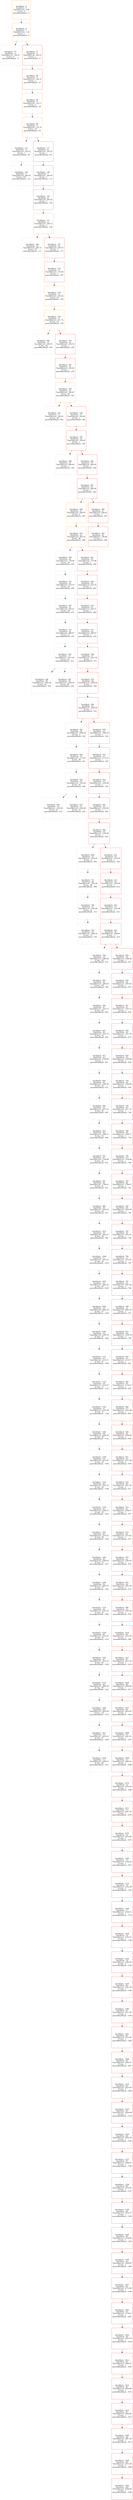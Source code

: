 strict digraph  {
"blockHash - 0\nblockNum - 0\nTimeOfArrival - 0.00\nN txns - 0\nparentBlockHash - -1" [color=darkorange, shape=square];
"blockHash - 9\nblockNum - 1\nTimeOfArrival - 1.24\nN txns - 1\nparentBlockHash - 0" [color=darkorange, shape=square];
"blockHash - 35\nblockNum - 2\nTimeOfArrival - 104.14\nN txns - 6\nparentBlockHash - 9" [color=lightgray, shape=square];
"blockHash - 37\nblockNum - 2\nTimeOfArrival - 104.14\nN txns - 1\nparentBlockHash - 9" [color=red, shape=square];
"blockHash - 58\nblockNum - 3\nTimeOfArrival - 104.14\nN txns - 1\nparentBlockHash - 37" [color=red, shape=square];
"blockHash - 64\nblockNum - 4\nTimeOfArrival - 116.17\nN txns - 5\nparentBlockHash - 58" [color=darkorange, shape=square];
"blockHash - 89\nblockNum - 5\nTimeOfArrival - 119.74\nN txns - 19\nparentBlockHash - 64" [color=darkorange, shape=square];
"blockHash - 112\nblockNum - 6\nTimeOfArrival - 255.22\nN txns - 1\nparentBlockHash - 89" [color=lightgray, shape=square];
"blockHash - 117\nblockNum - 6\nTimeOfArrival - 255.22\nN txns - 1\nparentBlockHash - 89" [color=red, shape=square];
"blockHash - 124\nblockNum - 7\nTimeOfArrival - 260.20\nN txns - 237\nparentBlockHash - 112" [color=lightgray, shape=square];
"blockHash - 138\nblockNum - 7\nTimeOfArrival - 260.20\nN txns - 1\nparentBlockHash - 117" [color=red, shape=square];
"blockHash - 139\nblockNum - 8\nTimeOfArrival - 260.20\nN txns - 1\nparentBlockHash - 138" [color=red, shape=square];
"blockHash - 171\nblockNum - 9\nTimeOfArrival - 290.15\nN txns - 2\nparentBlockHash - 139" [color=darkorange, shape=square];
"blockHash - 186\nblockNum - 10\nTimeOfArrival - 295.72\nN txns - 55\nparentBlockHash - 171" [color=lightgray, shape=square];
"blockHash - 197\nblockNum - 10\nTimeOfArrival - 295.72\nN txns - 1\nparentBlockHash - 171" [color=red, shape=square];
"blockHash - 219\nblockNum - 11\nTimeOfArrival - 310.46\nN txns - 1\nparentBlockHash - 197" [color=red, shape=square];
"blockHash - 239\nblockNum - 12\nTimeOfArrival - 343.62\nN txns - 32\nparentBlockHash - 219" [color=darkorange, shape=square];
"blockHash - 254\nblockNum - 13\nTimeOfArrival - 411.70\nN txns - 50\nparentBlockHash - 239" [color=darkorange, shape=square];
"blockHash - 280\nblockNum - 14\nTimeOfArrival - 429.70\nN txns - 96\nparentBlockHash - 254" [color=lightgray, shape=square];
"blockHash - 278\nblockNum - 14\nTimeOfArrival - 429.70\nN txns - 1\nparentBlockHash - 254" [color=red, shape=square];
"blockHash - 291\nblockNum - 15\nTimeOfArrival - 459.95\nN txns - 1\nparentBlockHash - 278" [color=red, shape=square];
"blockHash - 309\nblockNum - 16\nTimeOfArrival - 493.87\nN txns - 48\nparentBlockHash - 291" [color=darkorange, shape=square];
"blockHash - 323\nblockNum - 17\nTimeOfArrival - 549.40\nN txns - 45\nparentBlockHash - 309" [color=lightgray, shape=square];
"blockHash - 339\nblockNum - 17\nTimeOfArrival - 549.40\nN txns - 1\nparentBlockHash - 309" [color=red, shape=square];
"blockHash - 359\nblockNum - 18\nTimeOfArrival - 549.40\nN txns - 1\nparentBlockHash - 339" [color=red, shape=square];
"blockHash - 366\nblockNum - 19\nTimeOfArrival - 606.69\nN txns - 1\nparentBlockHash - 359" [color=lightgray, shape=square];
"blockHash - 360\nblockNum - 19\nTimeOfArrival - 606.69\nN txns - 1\nparentBlockHash - 359" [color=red, shape=square];
"blockHash - 387\nblockNum - 20\nTimeOfArrival - 606.69\nN txns - 1\nparentBlockHash - 360" [color=red, shape=square];
"blockHash - 408\nblockNum - 21\nTimeOfArrival - 648.55\nN txns - 4\nparentBlockHash - 387" [color=darkorange, shape=square];
"blockHash - 388\nblockNum - 21\nTimeOfArrival - 648.55\nN txns - 1\nparentBlockHash - 387" [color=red, shape=square];
"blockHash - 434\nblockNum - 22\nTimeOfArrival - 695.30\nN txns - 46\nparentBlockHash - 408" [color=darkorange, shape=square];
"blockHash - 440\nblockNum - 22\nTimeOfArrival - 706.80\nN txns - 1\nparentBlockHash - 388" [color=red, shape=square];
"blockHash - 459\nblockNum - 23\nTimeOfArrival - 779.48\nN txns - 49\nparentBlockHash - 434" [color=lightgray, shape=square];
"blockHash - 461\nblockNum - 23\nTimeOfArrival - 779.48\nN txns - 1\nparentBlockHash - 434" [color=red, shape=square];
"blockHash - 473\nblockNum - 24\nTimeOfArrival - 813.10\nN txns - 92\nparentBlockHash - 459" [color=lightgray, shape=square];
"blockHash - 469\nblockNum - 24\nTimeOfArrival - 813.10\nN txns - 1\nparentBlockHash - 461" [color=red, shape=square];
"blockHash - 497\nblockNum - 25\nTimeOfArrival - 832.41\nN txns - 48\nparentBlockHash - 473" [color=lightgray, shape=square];
"blockHash - 470\nblockNum - 25\nTimeOfArrival - 832.41\nN txns - 1\nparentBlockHash - 469" [color=red, shape=square];
"blockHash - 513\nblockNum - 26\nTimeOfArrival - 885.67\nN txns - 33\nparentBlockHash - 497" [color=lightgray, shape=square];
"blockHash - 471\nblockNum - 26\nTimeOfArrival - 885.67\nN txns - 1\nparentBlockHash - 470" [color=red, shape=square];
"blockHash - 529\nblockNum - 27\nTimeOfArrival - 1011.95\nN txns - 54\nparentBlockHash - 513" [color=lightgray, shape=square];
"blockHash - 502\nblockNum - 27\nTimeOfArrival - 1011.95\nN txns - 1\nparentBlockHash - 471" [color=red, shape=square];
"blockHash - 548\nblockNum - 28\nTimeOfArrival - 1045.80\nN txns - 93\nparentBlockHash - 529" [color=lightgray, shape=square];
"blockHash - 567\nblockNum - 28\nTimeOfArrival - 1046.04\nN txns - 80\nparentBlockHash - 529" [color=lightgray, shape=square];
"blockHash - 503\nblockNum - 28\nTimeOfArrival - 1045.80\nN txns - 1\nparentBlockHash - 502" [color=red, shape=square];
"blockHash - 504\nblockNum - 29\nTimeOfArrival - 1046.04\nN txns - 1\nparentBlockHash - 503" [color=red, shape=square];
"blockHash - 591\nblockNum - 30\nTimeOfArrival - 1090.38\nN txns - 3\nparentBlockHash - 504" [color=lightgray, shape=square];
"blockHash - 505\nblockNum - 30\nTimeOfArrival - 1090.38\nN txns - 1\nparentBlockHash - 504" [color=red, shape=square];
"blockHash - 608\nblockNum - 31\nTimeOfArrival - 1173.21\nN txns - 46\nparentBlockHash - 591" [color=lightgray, shape=square];
"blockHash - 525\nblockNum - 31\nTimeOfArrival - 1173.21\nN txns - 1\nparentBlockHash - 505" [color=red, shape=square];
"blockHash - 632\nblockNum - 32\nTimeOfArrival - 1216.44\nN txns - 65\nparentBlockHash - 608" [color=lightgray, shape=square];
"blockHash - 564\nblockNum - 32\nTimeOfArrival - 1216.44\nN txns - 1\nparentBlockHash - 525" [color=red, shape=square];
"blockHash - 659\nblockNum - 33\nTimeOfArrival - 1225.82\nN txns - 53\nparentBlockHash - 632" [color=lightgray, shape=square];
"blockHash - 673\nblockNum - 33\nTimeOfArrival - 1226.82\nN txns - 52\nparentBlockHash - 632" [color=lightgray, shape=square];
"blockHash - 565\nblockNum - 33\nTimeOfArrival - 1225.82\nN txns - 1\nparentBlockHash - 564" [color=red, shape=square];
"blockHash - 566\nblockNum - 34\nTimeOfArrival - 1226.82\nN txns - 1\nparentBlockHash - 565" [color=red, shape=square];
"blockHash - 698\nblockNum - 35\nTimeOfArrival - 1276.02\nN txns - 4\nparentBlockHash - 566" [color=lightgray, shape=square];
"blockHash - 612\nblockNum - 35\nTimeOfArrival - 1276.02\nN txns - 1\nparentBlockHash - 566" [color=red, shape=square];
"blockHash - 712\nblockNum - 36\nTimeOfArrival - 1294.94\nN txns - 40\nparentBlockHash - 698" [color=lightgray, shape=square];
"blockHash - 613\nblockNum - 36\nTimeOfArrival - 1294.94\nN txns - 1\nparentBlockHash - 612" [color=red, shape=square];
"blockHash - 744\nblockNum - 37\nTimeOfArrival - 1305.96\nN txns - 22\nparentBlockHash - 712" [color=lightgray, shape=square];
"blockHash - 614\nblockNum - 37\nTimeOfArrival - 1305.96\nN txns - 1\nparentBlockHash - 613" [color=red, shape=square];
"blockHash - 752\nblockNum - 38\nTimeOfArrival - 1368.22\nN txns - 15\nparentBlockHash - 744" [color=lightgray, shape=square];
"blockHash - 615\nblockNum - 38\nTimeOfArrival - 1368.22\nN txns - 1\nparentBlockHash - 614" [color=red, shape=square];
"blockHash - 789\nblockNum - 39\nTimeOfArrival - 1468.48\nN txns - 60\nparentBlockHash - 615" [color=lightgray, shape=square];
"blockHash - 635\nblockNum - 39\nTimeOfArrival - 1468.48\nN txns - 1\nparentBlockHash - 615" [color=red, shape=square];
"blockHash - 803\nblockNum - 40\nTimeOfArrival - 1505.03\nN txns - 105\nparentBlockHash - 789" [color=lightgray, shape=square];
"blockHash - 636\nblockNum - 40\nTimeOfArrival - 1505.03\nN txns - 1\nparentBlockHash - 635" [color=red, shape=square];
"blockHash - 828\nblockNum - 41\nTimeOfArrival - 1527.12\nN txns - 49\nparentBlockHash - 803" [color=lightgray, shape=square];
"blockHash - 637\nblockNum - 41\nTimeOfArrival - 1527.12\nN txns - 1\nparentBlockHash - 636" [color=red, shape=square];
"blockHash - 841\nblockNum - 42\nTimeOfArrival - 1527.74\nN txns - 36\nparentBlockHash - 828" [color=lightgray, shape=square];
"blockHash - 638\nblockNum - 42\nTimeOfArrival - 1527.74\nN txns - 1\nparentBlockHash - 637" [color=red, shape=square];
"blockHash - 872\nblockNum - 43\nTimeOfArrival - 1549.06\nN txns - 2\nparentBlockHash - 841" [color=lightgray, shape=square];
"blockHash - 639\nblockNum - 43\nTimeOfArrival - 1549.06\nN txns - 1\nparentBlockHash - 638" [color=red, shape=square];
"blockHash - 892\nblockNum - 44\nTimeOfArrival - 1595.99\nN txns - 28\nparentBlockHash - 872" [color=lightgray, shape=square];
"blockHash - 728\nblockNum - 44\nTimeOfArrival - 1595.99\nN txns - 1\nparentBlockHash - 639" [color=red, shape=square];
"blockHash - 896\nblockNum - 45\nTimeOfArrival - 1617.31\nN txns - 46\nparentBlockHash - 892" [color=lightgray, shape=square];
"blockHash - 750\nblockNum - 45\nTimeOfArrival - 1617.31\nN txns - 1\nparentBlockHash - 728" [color=red, shape=square];
"blockHash - 916\nblockNum - 46\nTimeOfArrival - 1646.11\nN txns - 24\nparentBlockHash - 896" [color=lightgray, shape=square];
"blockHash - 788\nblockNum - 46\nTimeOfArrival - 1646.11\nN txns - 1\nparentBlockHash - 750" [color=red, shape=square];
"blockHash - 941\nblockNum - 47\nTimeOfArrival - 1759.69\nN txns - 42\nparentBlockHash - 916" [color=lightgray, shape=square];
"blockHash - 792\nblockNum - 47\nTimeOfArrival - 1759.69\nN txns - 1\nparentBlockHash - 788" [color=red, shape=square];
"blockHash - 957\nblockNum - 48\nTimeOfArrival - 1786.21\nN txns - 81\nparentBlockHash - 941" [color=lightgray, shape=square];
"blockHash - 793\nblockNum - 48\nTimeOfArrival - 1786.21\nN txns - 1\nparentBlockHash - 792" [color=red, shape=square];
"blockHash - 985\nblockNum - 49\nTimeOfArrival - 1835.59\nN txns - 40\nparentBlockHash - 957" [color=lightgray, shape=square];
"blockHash - 794\nblockNum - 49\nTimeOfArrival - 1835.59\nN txns - 1\nparentBlockHash - 793" [color=red, shape=square];
"blockHash - 1014\nblockNum - 50\nTimeOfArrival - 1852.47\nN txns - 46\nparentBlockHash - 985" [color=lightgray, shape=square];
"blockHash - 795\nblockNum - 50\nTimeOfArrival - 1852.47\nN txns - 1\nparentBlockHash - 794" [color=red, shape=square];
"blockHash - 1026\nblockNum - 51\nTimeOfArrival - 1872.61\nN txns - 29\nparentBlockHash - 1014" [color=lightgray, shape=square];
"blockHash - 796\nblockNum - 51\nTimeOfArrival - 1872.61\nN txns - 1\nparentBlockHash - 795" [color=red, shape=square];
"blockHash - 1054\nblockNum - 52\nTimeOfArrival - 2067.93\nN txns - 29\nparentBlockHash - 1026" [color=lightgray, shape=square];
"blockHash - 797\nblockNum - 52\nTimeOfArrival - 2067.93\nN txns - 1\nparentBlockHash - 796" [color=red, shape=square];
"blockHash - 1082\nblockNum - 53\nTimeOfArrival - 2081.55\nN txns - 97\nparentBlockHash - 1054" [color=lightgray, shape=square];
"blockHash - 798\nblockNum - 53\nTimeOfArrival - 2081.55\nN txns - 1\nparentBlockHash - 797" [color=red, shape=square];
"blockHash - 1094\nblockNum - 54\nTimeOfArrival - 2109.78\nN txns - 21\nparentBlockHash - 1082" [color=lightgray, shape=square];
"blockHash - 833\nblockNum - 54\nTimeOfArrival - 2109.78\nN txns - 1\nparentBlockHash - 798" [color=red, shape=square];
"blockHash - 1115\nblockNum - 55\nTimeOfArrival - 2119.71\nN txns - 41\nparentBlockHash - 1094" [color=lightgray, shape=square];
"blockHash - 854\nblockNum - 55\nTimeOfArrival - 2119.71\nN txns - 1\nparentBlockHash - 833" [color=red, shape=square];
"blockHash - 1124\nblockNum - 56\nTimeOfArrival - 2132.47\nN txns - 11\nparentBlockHash - 1115" [color=lightgray, shape=square];
"blockHash - 893\nblockNum - 56\nTimeOfArrival - 2132.47\nN txns - 1\nparentBlockHash - 854" [color=red, shape=square];
"blockHash - 1143\nblockNum - 57\nTimeOfArrival - 2181.68\nN txns - 15\nparentBlockHash - 1124" [color=lightgray, shape=square];
"blockHash - 900\nblockNum - 57\nTimeOfArrival - 2181.68\nN txns - 1\nparentBlockHash - 893" [color=red, shape=square];
"blockHash - 1164\nblockNum - 58\nTimeOfArrival - 2204.06\nN txns - 59\nparentBlockHash - 1143" [color=lightgray, shape=square];
"blockHash - 939\nblockNum - 58\nTimeOfArrival - 2204.06\nN txns - 1\nparentBlockHash - 900" [color=red, shape=square];
"blockHash - 1199\nblockNum - 59\nTimeOfArrival - 2215.62\nN txns - 19\nparentBlockHash - 1164" [color=lightgray, shape=square];
"blockHash - 971\nblockNum - 59\nTimeOfArrival - 2215.62\nN txns - 1\nparentBlockHash - 939" [color=red, shape=square];
"blockHash - 1210\nblockNum - 60\nTimeOfArrival - 2251.52\nN txns - 24\nparentBlockHash - 1199" [color=lightgray, shape=square];
"blockHash - 972\nblockNum - 60\nTimeOfArrival - 2251.52\nN txns - 1\nparentBlockHash - 971" [color=red, shape=square];
"blockHash - 1226\nblockNum - 61\nTimeOfArrival - 2296.41\nN txns - 43\nparentBlockHash - 1210" [color=lightgray, shape=square];
"blockHash - 973\nblockNum - 61\nTimeOfArrival - 2296.41\nN txns - 1\nparentBlockHash - 972" [color=red, shape=square];
"blockHash - 1257\nblockNum - 62\nTimeOfArrival - 2373.01\nN txns - 48\nparentBlockHash - 1226" [color=lightgray, shape=square];
"blockHash - 974\nblockNum - 62\nTimeOfArrival - 2373.01\nN txns - 1\nparentBlockHash - 973" [color=red, shape=square];
"blockHash - 1262\nblockNum - 63\nTimeOfArrival - 2383.03\nN txns - 72\nparentBlockHash - 1257" [color=lightgray, shape=square];
"blockHash - 975\nblockNum - 63\nTimeOfArrival - 2383.03\nN txns - 1\nparentBlockHash - 974" [color=red, shape=square];
"blockHash - 1294\nblockNum - 64\nTimeOfArrival - 2401.93\nN txns - 15\nparentBlockHash - 1262" [color=lightgray, shape=square];
"blockHash - 976\nblockNum - 64\nTimeOfArrival - 2401.93\nN txns - 1\nparentBlockHash - 975" [color=red, shape=square];
"blockHash - 1314\nblockNum - 65\nTimeOfArrival - 2497.43\nN txns - 24\nparentBlockHash - 1294" [color=lightgray, shape=square];
"blockHash - 996\nblockNum - 65\nTimeOfArrival - 2497.43\nN txns - 1\nparentBlockHash - 976" [color=red, shape=square];
"blockHash - 1326\nblockNum - 66\nTimeOfArrival - 2513.35\nN txns - 74\nparentBlockHash - 1314" [color=lightgray, shape=square];
"blockHash - 1016\nblockNum - 66\nTimeOfArrival - 2513.35\nN txns - 1\nparentBlockHash - 996" [color=red, shape=square];
"blockHash - 1347\nblockNum - 67\nTimeOfArrival - 2531.22\nN txns - 20\nparentBlockHash - 1326" [color=lightgray, shape=square];
"blockHash - 1017\nblockNum - 67\nTimeOfArrival - 2531.22\nN txns - 1\nparentBlockHash - 1016" [color=red, shape=square];
"blockHash - 1375\nblockNum - 68\nTimeOfArrival - 2809.36\nN txns - 26\nparentBlockHash - 1347" [color=lightgray, shape=square];
"blockHash - 1038\nblockNum - 68\nTimeOfArrival - 2809.36\nN txns - 1\nparentBlockHash - 1017" [color=red, shape=square];
"blockHash - 1406\nblockNum - 69\nTimeOfArrival - 2855.00\nN txns - 110\nparentBlockHash - 1375" [color=lightgray, shape=square];
"blockHash - 1057\nblockNum - 69\nTimeOfArrival - 2855.00\nN txns - 1\nparentBlockHash - 1038" [color=red, shape=square];
"blockHash - 1411\nblockNum - 70\nTimeOfArrival - 2947.81\nN txns - 47\nparentBlockHash - 1406" [color=lightgray, shape=square];
"blockHash - 1068\nblockNum - 70\nTimeOfArrival - 2947.81\nN txns - 1\nparentBlockHash - 1057" [color=red, shape=square];
"blockHash - 1438\nblockNum - 71\nTimeOfArrival - 2980.91\nN txns - 68\nparentBlockHash - 1411" [color=lightgray, shape=square];
"blockHash - 1069\nblockNum - 71\nTimeOfArrival - 2980.91\nN txns - 1\nparentBlockHash - 1068" [color=red, shape=square];
"blockHash - 1070\nblockNum - 72\nTimeOfArrival - 2036.44\nN txns - 1\nparentBlockHash - 1069" [color=red, shape=square];
"blockHash - 1071\nblockNum - 73\nTimeOfArrival - 2047.43\nN txns - 1\nparentBlockHash - 1070" [color=red, shape=square];
"blockHash - 1072\nblockNum - 74\nTimeOfArrival - 2070.69\nN txns - 1\nparentBlockHash - 1071" [color=red, shape=square];
"blockHash - 1102\nblockNum - 75\nTimeOfArrival - 2166.58\nN txns - 1\nparentBlockHash - 1072" [color=red, shape=square];
"blockHash - 1179\nblockNum - 76\nTimeOfArrival - 2192.48\nN txns - 1\nparentBlockHash - 1102" [color=red, shape=square];
"blockHash - 1198\nblockNum - 77\nTimeOfArrival - 2224.12\nN txns - 1\nparentBlockHash - 1179" [color=red, shape=square];
"blockHash - 1238\nblockNum - 78\nTimeOfArrival - 2252.23\nN txns - 1\nparentBlockHash - 1198" [color=red, shape=square];
"blockHash - 1258\nblockNum - 79\nTimeOfArrival - 2285.23\nN txns - 1\nparentBlockHash - 1238" [color=red, shape=square];
"blockHash - 1259\nblockNum - 80\nTimeOfArrival - 2301.28\nN txns - 1\nparentBlockHash - 1258" [color=red, shape=square];
"blockHash - 1266\nblockNum - 81\nTimeOfArrival - 2311.20\nN txns - 1\nparentBlockHash - 1259" [color=red, shape=square];
"blockHash - 1267\nblockNum - 82\nTimeOfArrival - 2312.81\nN txns - 1\nparentBlockHash - 1266" [color=red, shape=square];
"blockHash - 1268\nblockNum - 83\nTimeOfArrival - 2384.67\nN txns - 1\nparentBlockHash - 1267" [color=red, shape=square];
"blockHash - 1319\nblockNum - 84\nTimeOfArrival - 2425.60\nN txns - 1\nparentBlockHash - 1268" [color=red, shape=square];
"blockHash - 1335\nblockNum - 85\nTimeOfArrival - 2439.99\nN txns - 1\nparentBlockHash - 1319" [color=red, shape=square];
"blockHash - 1336\nblockNum - 86\nTimeOfArrival - 2456.78\nN txns - 1\nparentBlockHash - 1335" [color=red, shape=square];
"blockHash - 1337\nblockNum - 87\nTimeOfArrival - 2460.27\nN txns - 1\nparentBlockHash - 1336" [color=red, shape=square];
"blockHash - 1338\nblockNum - 88\nTimeOfArrival - 2474.02\nN txns - 1\nparentBlockHash - 1337" [color=red, shape=square];
"blockHash - 1339\nblockNum - 89\nTimeOfArrival - 2510.72\nN txns - 1\nparentBlockHash - 1338" [color=red, shape=square];
"blockHash - 1364\nblockNum - 90\nTimeOfArrival - 2526.65\nN txns - 1\nparentBlockHash - 1339" [color=red, shape=square];
"blockHash - 1384\nblockNum - 91\nTimeOfArrival - 2599.65\nN txns - 1\nparentBlockHash - 1364" [color=red, shape=square];
"blockHash - 1401\nblockNum - 92\nTimeOfArrival - 2712.99\nN txns - 1\nparentBlockHash - 1384" [color=red, shape=square];
"blockHash - 1402\nblockNum - 93\nTimeOfArrival - 2719.27\nN txns - 1\nparentBlockHash - 1401" [color=red, shape=square];
"blockHash - 1403\nblockNum - 94\nTimeOfArrival - 2833.18\nN txns - 1\nparentBlockHash - 1402" [color=red, shape=square];
"blockHash - 1413\nblockNum - 95\nTimeOfArrival - 2846.91\nN txns - 1\nparentBlockHash - 1403" [color=red, shape=square];
"blockHash - 1414\nblockNum - 96\nTimeOfArrival - 2849.08\nN txns - 1\nparentBlockHash - 1413" [color=red, shape=square];
"blockHash - 1415\nblockNum - 97\nTimeOfArrival - 2866.09\nN txns - 1\nparentBlockHash - 1414" [color=red, shape=square];
"blockHash - 1448\nblockNum - 98\nTimeOfArrival - 2867.28\nN txns - 1\nparentBlockHash - 1415" [color=red, shape=square];
"blockHash - 1449\nblockNum - 99\nTimeOfArrival - 2931.48\nN txns - 1\nparentBlockHash - 1448" [color=red, shape=square];
"blockHash - 1450\nblockNum - 100\nTimeOfArrival - 2940.08\nN txns - 1\nparentBlockHash - 1449" [color=red, shape=square];
"blockHash - 0\nblockNum - 0\nTimeOfArrival - 0.00\nN txns - 0\nparentBlockHash - -1" -> "blockHash - 9\nblockNum - 1\nTimeOfArrival - 1.24\nN txns - 1\nparentBlockHash - 0";
"blockHash - 9\nblockNum - 1\nTimeOfArrival - 1.24\nN txns - 1\nparentBlockHash - 0" -> "blockHash - 35\nblockNum - 2\nTimeOfArrival - 104.14\nN txns - 6\nparentBlockHash - 9";
"blockHash - 9\nblockNum - 1\nTimeOfArrival - 1.24\nN txns - 1\nparentBlockHash - 0" -> "blockHash - 37\nblockNum - 2\nTimeOfArrival - 104.14\nN txns - 1\nparentBlockHash - 9";
"blockHash - 37\nblockNum - 2\nTimeOfArrival - 104.14\nN txns - 1\nparentBlockHash - 9" -> "blockHash - 58\nblockNum - 3\nTimeOfArrival - 104.14\nN txns - 1\nparentBlockHash - 37";
"blockHash - 58\nblockNum - 3\nTimeOfArrival - 104.14\nN txns - 1\nparentBlockHash - 37" -> "blockHash - 64\nblockNum - 4\nTimeOfArrival - 116.17\nN txns - 5\nparentBlockHash - 58";
"blockHash - 64\nblockNum - 4\nTimeOfArrival - 116.17\nN txns - 5\nparentBlockHash - 58" -> "blockHash - 89\nblockNum - 5\nTimeOfArrival - 119.74\nN txns - 19\nparentBlockHash - 64";
"blockHash - 89\nblockNum - 5\nTimeOfArrival - 119.74\nN txns - 19\nparentBlockHash - 64" -> "blockHash - 112\nblockNum - 6\nTimeOfArrival - 255.22\nN txns - 1\nparentBlockHash - 89";
"blockHash - 89\nblockNum - 5\nTimeOfArrival - 119.74\nN txns - 19\nparentBlockHash - 64" -> "blockHash - 117\nblockNum - 6\nTimeOfArrival - 255.22\nN txns - 1\nparentBlockHash - 89";
"blockHash - 112\nblockNum - 6\nTimeOfArrival - 255.22\nN txns - 1\nparentBlockHash - 89" -> "blockHash - 124\nblockNum - 7\nTimeOfArrival - 260.20\nN txns - 237\nparentBlockHash - 112";
"blockHash - 117\nblockNum - 6\nTimeOfArrival - 255.22\nN txns - 1\nparentBlockHash - 89" -> "blockHash - 138\nblockNum - 7\nTimeOfArrival - 260.20\nN txns - 1\nparentBlockHash - 117";
"blockHash - 138\nblockNum - 7\nTimeOfArrival - 260.20\nN txns - 1\nparentBlockHash - 117" -> "blockHash - 139\nblockNum - 8\nTimeOfArrival - 260.20\nN txns - 1\nparentBlockHash - 138";
"blockHash - 139\nblockNum - 8\nTimeOfArrival - 260.20\nN txns - 1\nparentBlockHash - 138" -> "blockHash - 171\nblockNum - 9\nTimeOfArrival - 290.15\nN txns - 2\nparentBlockHash - 139";
"blockHash - 171\nblockNum - 9\nTimeOfArrival - 290.15\nN txns - 2\nparentBlockHash - 139" -> "blockHash - 186\nblockNum - 10\nTimeOfArrival - 295.72\nN txns - 55\nparentBlockHash - 171";
"blockHash - 171\nblockNum - 9\nTimeOfArrival - 290.15\nN txns - 2\nparentBlockHash - 139" -> "blockHash - 197\nblockNum - 10\nTimeOfArrival - 295.72\nN txns - 1\nparentBlockHash - 171";
"blockHash - 197\nblockNum - 10\nTimeOfArrival - 295.72\nN txns - 1\nparentBlockHash - 171" -> "blockHash - 219\nblockNum - 11\nTimeOfArrival - 310.46\nN txns - 1\nparentBlockHash - 197";
"blockHash - 219\nblockNum - 11\nTimeOfArrival - 310.46\nN txns - 1\nparentBlockHash - 197" -> "blockHash - 239\nblockNum - 12\nTimeOfArrival - 343.62\nN txns - 32\nparentBlockHash - 219";
"blockHash - 239\nblockNum - 12\nTimeOfArrival - 343.62\nN txns - 32\nparentBlockHash - 219" -> "blockHash - 254\nblockNum - 13\nTimeOfArrival - 411.70\nN txns - 50\nparentBlockHash - 239";
"blockHash - 254\nblockNum - 13\nTimeOfArrival - 411.70\nN txns - 50\nparentBlockHash - 239" -> "blockHash - 280\nblockNum - 14\nTimeOfArrival - 429.70\nN txns - 96\nparentBlockHash - 254";
"blockHash - 254\nblockNum - 13\nTimeOfArrival - 411.70\nN txns - 50\nparentBlockHash - 239" -> "blockHash - 278\nblockNum - 14\nTimeOfArrival - 429.70\nN txns - 1\nparentBlockHash - 254";
"blockHash - 278\nblockNum - 14\nTimeOfArrival - 429.70\nN txns - 1\nparentBlockHash - 254" -> "blockHash - 291\nblockNum - 15\nTimeOfArrival - 459.95\nN txns - 1\nparentBlockHash - 278";
"blockHash - 291\nblockNum - 15\nTimeOfArrival - 459.95\nN txns - 1\nparentBlockHash - 278" -> "blockHash - 309\nblockNum - 16\nTimeOfArrival - 493.87\nN txns - 48\nparentBlockHash - 291";
"blockHash - 309\nblockNum - 16\nTimeOfArrival - 493.87\nN txns - 48\nparentBlockHash - 291" -> "blockHash - 323\nblockNum - 17\nTimeOfArrival - 549.40\nN txns - 45\nparentBlockHash - 309";
"blockHash - 309\nblockNum - 16\nTimeOfArrival - 493.87\nN txns - 48\nparentBlockHash - 291" -> "blockHash - 339\nblockNum - 17\nTimeOfArrival - 549.40\nN txns - 1\nparentBlockHash - 309";
"blockHash - 339\nblockNum - 17\nTimeOfArrival - 549.40\nN txns - 1\nparentBlockHash - 309" -> "blockHash - 359\nblockNum - 18\nTimeOfArrival - 549.40\nN txns - 1\nparentBlockHash - 339";
"blockHash - 359\nblockNum - 18\nTimeOfArrival - 549.40\nN txns - 1\nparentBlockHash - 339" -> "blockHash - 366\nblockNum - 19\nTimeOfArrival - 606.69\nN txns - 1\nparentBlockHash - 359";
"blockHash - 359\nblockNum - 18\nTimeOfArrival - 549.40\nN txns - 1\nparentBlockHash - 339" -> "blockHash - 360\nblockNum - 19\nTimeOfArrival - 606.69\nN txns - 1\nparentBlockHash - 359";
"blockHash - 360\nblockNum - 19\nTimeOfArrival - 606.69\nN txns - 1\nparentBlockHash - 359" -> "blockHash - 387\nblockNum - 20\nTimeOfArrival - 606.69\nN txns - 1\nparentBlockHash - 360";
"blockHash - 387\nblockNum - 20\nTimeOfArrival - 606.69\nN txns - 1\nparentBlockHash - 360" -> "blockHash - 408\nblockNum - 21\nTimeOfArrival - 648.55\nN txns - 4\nparentBlockHash - 387";
"blockHash - 387\nblockNum - 20\nTimeOfArrival - 606.69\nN txns - 1\nparentBlockHash - 360" -> "blockHash - 388\nblockNum - 21\nTimeOfArrival - 648.55\nN txns - 1\nparentBlockHash - 387";
"blockHash - 408\nblockNum - 21\nTimeOfArrival - 648.55\nN txns - 4\nparentBlockHash - 387" -> "blockHash - 434\nblockNum - 22\nTimeOfArrival - 695.30\nN txns - 46\nparentBlockHash - 408";
"blockHash - 388\nblockNum - 21\nTimeOfArrival - 648.55\nN txns - 1\nparentBlockHash - 387" -> "blockHash - 440\nblockNum - 22\nTimeOfArrival - 706.80\nN txns - 1\nparentBlockHash - 388";
"blockHash - 434\nblockNum - 22\nTimeOfArrival - 695.30\nN txns - 46\nparentBlockHash - 408" -> "blockHash - 459\nblockNum - 23\nTimeOfArrival - 779.48\nN txns - 49\nparentBlockHash - 434";
"blockHash - 434\nblockNum - 22\nTimeOfArrival - 695.30\nN txns - 46\nparentBlockHash - 408" -> "blockHash - 461\nblockNum - 23\nTimeOfArrival - 779.48\nN txns - 1\nparentBlockHash - 434";
"blockHash - 459\nblockNum - 23\nTimeOfArrival - 779.48\nN txns - 49\nparentBlockHash - 434" -> "blockHash - 473\nblockNum - 24\nTimeOfArrival - 813.10\nN txns - 92\nparentBlockHash - 459";
"blockHash - 461\nblockNum - 23\nTimeOfArrival - 779.48\nN txns - 1\nparentBlockHash - 434" -> "blockHash - 469\nblockNum - 24\nTimeOfArrival - 813.10\nN txns - 1\nparentBlockHash - 461";
"blockHash - 473\nblockNum - 24\nTimeOfArrival - 813.10\nN txns - 92\nparentBlockHash - 459" -> "blockHash - 497\nblockNum - 25\nTimeOfArrival - 832.41\nN txns - 48\nparentBlockHash - 473";
"blockHash - 469\nblockNum - 24\nTimeOfArrival - 813.10\nN txns - 1\nparentBlockHash - 461" -> "blockHash - 470\nblockNum - 25\nTimeOfArrival - 832.41\nN txns - 1\nparentBlockHash - 469";
"blockHash - 497\nblockNum - 25\nTimeOfArrival - 832.41\nN txns - 48\nparentBlockHash - 473" -> "blockHash - 513\nblockNum - 26\nTimeOfArrival - 885.67\nN txns - 33\nparentBlockHash - 497";
"blockHash - 470\nblockNum - 25\nTimeOfArrival - 832.41\nN txns - 1\nparentBlockHash - 469" -> "blockHash - 471\nblockNum - 26\nTimeOfArrival - 885.67\nN txns - 1\nparentBlockHash - 470";
"blockHash - 513\nblockNum - 26\nTimeOfArrival - 885.67\nN txns - 33\nparentBlockHash - 497" -> "blockHash - 529\nblockNum - 27\nTimeOfArrival - 1011.95\nN txns - 54\nparentBlockHash - 513";
"blockHash - 471\nblockNum - 26\nTimeOfArrival - 885.67\nN txns - 1\nparentBlockHash - 470" -> "blockHash - 502\nblockNum - 27\nTimeOfArrival - 1011.95\nN txns - 1\nparentBlockHash - 471";
"blockHash - 529\nblockNum - 27\nTimeOfArrival - 1011.95\nN txns - 54\nparentBlockHash - 513" -> "blockHash - 548\nblockNum - 28\nTimeOfArrival - 1045.80\nN txns - 93\nparentBlockHash - 529";
"blockHash - 529\nblockNum - 27\nTimeOfArrival - 1011.95\nN txns - 54\nparentBlockHash - 513" -> "blockHash - 567\nblockNum - 28\nTimeOfArrival - 1046.04\nN txns - 80\nparentBlockHash - 529";
"blockHash - 502\nblockNum - 27\nTimeOfArrival - 1011.95\nN txns - 1\nparentBlockHash - 471" -> "blockHash - 503\nblockNum - 28\nTimeOfArrival - 1045.80\nN txns - 1\nparentBlockHash - 502";
"blockHash - 503\nblockNum - 28\nTimeOfArrival - 1045.80\nN txns - 1\nparentBlockHash - 502" -> "blockHash - 504\nblockNum - 29\nTimeOfArrival - 1046.04\nN txns - 1\nparentBlockHash - 503";
"blockHash - 504\nblockNum - 29\nTimeOfArrival - 1046.04\nN txns - 1\nparentBlockHash - 503" -> "blockHash - 591\nblockNum - 30\nTimeOfArrival - 1090.38\nN txns - 3\nparentBlockHash - 504";
"blockHash - 504\nblockNum - 29\nTimeOfArrival - 1046.04\nN txns - 1\nparentBlockHash - 503" -> "blockHash - 505\nblockNum - 30\nTimeOfArrival - 1090.38\nN txns - 1\nparentBlockHash - 504";
"blockHash - 591\nblockNum - 30\nTimeOfArrival - 1090.38\nN txns - 3\nparentBlockHash - 504" -> "blockHash - 608\nblockNum - 31\nTimeOfArrival - 1173.21\nN txns - 46\nparentBlockHash - 591";
"blockHash - 505\nblockNum - 30\nTimeOfArrival - 1090.38\nN txns - 1\nparentBlockHash - 504" -> "blockHash - 525\nblockNum - 31\nTimeOfArrival - 1173.21\nN txns - 1\nparentBlockHash - 505";
"blockHash - 608\nblockNum - 31\nTimeOfArrival - 1173.21\nN txns - 46\nparentBlockHash - 591" -> "blockHash - 632\nblockNum - 32\nTimeOfArrival - 1216.44\nN txns - 65\nparentBlockHash - 608";
"blockHash - 525\nblockNum - 31\nTimeOfArrival - 1173.21\nN txns - 1\nparentBlockHash - 505" -> "blockHash - 564\nblockNum - 32\nTimeOfArrival - 1216.44\nN txns - 1\nparentBlockHash - 525";
"blockHash - 632\nblockNum - 32\nTimeOfArrival - 1216.44\nN txns - 65\nparentBlockHash - 608" -> "blockHash - 659\nblockNum - 33\nTimeOfArrival - 1225.82\nN txns - 53\nparentBlockHash - 632";
"blockHash - 632\nblockNum - 32\nTimeOfArrival - 1216.44\nN txns - 65\nparentBlockHash - 608" -> "blockHash - 673\nblockNum - 33\nTimeOfArrival - 1226.82\nN txns - 52\nparentBlockHash - 632";
"blockHash - 564\nblockNum - 32\nTimeOfArrival - 1216.44\nN txns - 1\nparentBlockHash - 525" -> "blockHash - 565\nblockNum - 33\nTimeOfArrival - 1225.82\nN txns - 1\nparentBlockHash - 564";
"blockHash - 565\nblockNum - 33\nTimeOfArrival - 1225.82\nN txns - 1\nparentBlockHash - 564" -> "blockHash - 566\nblockNum - 34\nTimeOfArrival - 1226.82\nN txns - 1\nparentBlockHash - 565";
"blockHash - 566\nblockNum - 34\nTimeOfArrival - 1226.82\nN txns - 1\nparentBlockHash - 565" -> "blockHash - 698\nblockNum - 35\nTimeOfArrival - 1276.02\nN txns - 4\nparentBlockHash - 566";
"blockHash - 566\nblockNum - 34\nTimeOfArrival - 1226.82\nN txns - 1\nparentBlockHash - 565" -> "blockHash - 612\nblockNum - 35\nTimeOfArrival - 1276.02\nN txns - 1\nparentBlockHash - 566";
"blockHash - 698\nblockNum - 35\nTimeOfArrival - 1276.02\nN txns - 4\nparentBlockHash - 566" -> "blockHash - 712\nblockNum - 36\nTimeOfArrival - 1294.94\nN txns - 40\nparentBlockHash - 698";
"blockHash - 612\nblockNum - 35\nTimeOfArrival - 1276.02\nN txns - 1\nparentBlockHash - 566" -> "blockHash - 613\nblockNum - 36\nTimeOfArrival - 1294.94\nN txns - 1\nparentBlockHash - 612";
"blockHash - 712\nblockNum - 36\nTimeOfArrival - 1294.94\nN txns - 40\nparentBlockHash - 698" -> "blockHash - 744\nblockNum - 37\nTimeOfArrival - 1305.96\nN txns - 22\nparentBlockHash - 712";
"blockHash - 613\nblockNum - 36\nTimeOfArrival - 1294.94\nN txns - 1\nparentBlockHash - 612" -> "blockHash - 614\nblockNum - 37\nTimeOfArrival - 1305.96\nN txns - 1\nparentBlockHash - 613";
"blockHash - 744\nblockNum - 37\nTimeOfArrival - 1305.96\nN txns - 22\nparentBlockHash - 712" -> "blockHash - 752\nblockNum - 38\nTimeOfArrival - 1368.22\nN txns - 15\nparentBlockHash - 744";
"blockHash - 614\nblockNum - 37\nTimeOfArrival - 1305.96\nN txns - 1\nparentBlockHash - 613" -> "blockHash - 615\nblockNum - 38\nTimeOfArrival - 1368.22\nN txns - 1\nparentBlockHash - 614";
"blockHash - 615\nblockNum - 38\nTimeOfArrival - 1368.22\nN txns - 1\nparentBlockHash - 614" -> "blockHash - 789\nblockNum - 39\nTimeOfArrival - 1468.48\nN txns - 60\nparentBlockHash - 615";
"blockHash - 615\nblockNum - 38\nTimeOfArrival - 1368.22\nN txns - 1\nparentBlockHash - 614" -> "blockHash - 635\nblockNum - 39\nTimeOfArrival - 1468.48\nN txns - 1\nparentBlockHash - 615";
"blockHash - 789\nblockNum - 39\nTimeOfArrival - 1468.48\nN txns - 60\nparentBlockHash - 615" -> "blockHash - 803\nblockNum - 40\nTimeOfArrival - 1505.03\nN txns - 105\nparentBlockHash - 789";
"blockHash - 635\nblockNum - 39\nTimeOfArrival - 1468.48\nN txns - 1\nparentBlockHash - 615" -> "blockHash - 636\nblockNum - 40\nTimeOfArrival - 1505.03\nN txns - 1\nparentBlockHash - 635";
"blockHash - 803\nblockNum - 40\nTimeOfArrival - 1505.03\nN txns - 105\nparentBlockHash - 789" -> "blockHash - 828\nblockNum - 41\nTimeOfArrival - 1527.12\nN txns - 49\nparentBlockHash - 803";
"blockHash - 636\nblockNum - 40\nTimeOfArrival - 1505.03\nN txns - 1\nparentBlockHash - 635" -> "blockHash - 637\nblockNum - 41\nTimeOfArrival - 1527.12\nN txns - 1\nparentBlockHash - 636";
"blockHash - 828\nblockNum - 41\nTimeOfArrival - 1527.12\nN txns - 49\nparentBlockHash - 803" -> "blockHash - 841\nblockNum - 42\nTimeOfArrival - 1527.74\nN txns - 36\nparentBlockHash - 828";
"blockHash - 637\nblockNum - 41\nTimeOfArrival - 1527.12\nN txns - 1\nparentBlockHash - 636" -> "blockHash - 638\nblockNum - 42\nTimeOfArrival - 1527.74\nN txns - 1\nparentBlockHash - 637";
"blockHash - 841\nblockNum - 42\nTimeOfArrival - 1527.74\nN txns - 36\nparentBlockHash - 828" -> "blockHash - 872\nblockNum - 43\nTimeOfArrival - 1549.06\nN txns - 2\nparentBlockHash - 841";
"blockHash - 638\nblockNum - 42\nTimeOfArrival - 1527.74\nN txns - 1\nparentBlockHash - 637" -> "blockHash - 639\nblockNum - 43\nTimeOfArrival - 1549.06\nN txns - 1\nparentBlockHash - 638";
"blockHash - 872\nblockNum - 43\nTimeOfArrival - 1549.06\nN txns - 2\nparentBlockHash - 841" -> "blockHash - 892\nblockNum - 44\nTimeOfArrival - 1595.99\nN txns - 28\nparentBlockHash - 872";
"blockHash - 639\nblockNum - 43\nTimeOfArrival - 1549.06\nN txns - 1\nparentBlockHash - 638" -> "blockHash - 728\nblockNum - 44\nTimeOfArrival - 1595.99\nN txns - 1\nparentBlockHash - 639";
"blockHash - 892\nblockNum - 44\nTimeOfArrival - 1595.99\nN txns - 28\nparentBlockHash - 872" -> "blockHash - 896\nblockNum - 45\nTimeOfArrival - 1617.31\nN txns - 46\nparentBlockHash - 892";
"blockHash - 728\nblockNum - 44\nTimeOfArrival - 1595.99\nN txns - 1\nparentBlockHash - 639" -> "blockHash - 750\nblockNum - 45\nTimeOfArrival - 1617.31\nN txns - 1\nparentBlockHash - 728";
"blockHash - 896\nblockNum - 45\nTimeOfArrival - 1617.31\nN txns - 46\nparentBlockHash - 892" -> "blockHash - 916\nblockNum - 46\nTimeOfArrival - 1646.11\nN txns - 24\nparentBlockHash - 896";
"blockHash - 750\nblockNum - 45\nTimeOfArrival - 1617.31\nN txns - 1\nparentBlockHash - 728" -> "blockHash - 788\nblockNum - 46\nTimeOfArrival - 1646.11\nN txns - 1\nparentBlockHash - 750";
"blockHash - 916\nblockNum - 46\nTimeOfArrival - 1646.11\nN txns - 24\nparentBlockHash - 896" -> "blockHash - 941\nblockNum - 47\nTimeOfArrival - 1759.69\nN txns - 42\nparentBlockHash - 916";
"blockHash - 788\nblockNum - 46\nTimeOfArrival - 1646.11\nN txns - 1\nparentBlockHash - 750" -> "blockHash - 792\nblockNum - 47\nTimeOfArrival - 1759.69\nN txns - 1\nparentBlockHash - 788";
"blockHash - 941\nblockNum - 47\nTimeOfArrival - 1759.69\nN txns - 42\nparentBlockHash - 916" -> "blockHash - 957\nblockNum - 48\nTimeOfArrival - 1786.21\nN txns - 81\nparentBlockHash - 941";
"blockHash - 792\nblockNum - 47\nTimeOfArrival - 1759.69\nN txns - 1\nparentBlockHash - 788" -> "blockHash - 793\nblockNum - 48\nTimeOfArrival - 1786.21\nN txns - 1\nparentBlockHash - 792";
"blockHash - 957\nblockNum - 48\nTimeOfArrival - 1786.21\nN txns - 81\nparentBlockHash - 941" -> "blockHash - 985\nblockNum - 49\nTimeOfArrival - 1835.59\nN txns - 40\nparentBlockHash - 957";
"blockHash - 793\nblockNum - 48\nTimeOfArrival - 1786.21\nN txns - 1\nparentBlockHash - 792" -> "blockHash - 794\nblockNum - 49\nTimeOfArrival - 1835.59\nN txns - 1\nparentBlockHash - 793";
"blockHash - 985\nblockNum - 49\nTimeOfArrival - 1835.59\nN txns - 40\nparentBlockHash - 957" -> "blockHash - 1014\nblockNum - 50\nTimeOfArrival - 1852.47\nN txns - 46\nparentBlockHash - 985";
"blockHash - 794\nblockNum - 49\nTimeOfArrival - 1835.59\nN txns - 1\nparentBlockHash - 793" -> "blockHash - 795\nblockNum - 50\nTimeOfArrival - 1852.47\nN txns - 1\nparentBlockHash - 794";
"blockHash - 1014\nblockNum - 50\nTimeOfArrival - 1852.47\nN txns - 46\nparentBlockHash - 985" -> "blockHash - 1026\nblockNum - 51\nTimeOfArrival - 1872.61\nN txns - 29\nparentBlockHash - 1014";
"blockHash - 795\nblockNum - 50\nTimeOfArrival - 1852.47\nN txns - 1\nparentBlockHash - 794" -> "blockHash - 796\nblockNum - 51\nTimeOfArrival - 1872.61\nN txns - 1\nparentBlockHash - 795";
"blockHash - 1026\nblockNum - 51\nTimeOfArrival - 1872.61\nN txns - 29\nparentBlockHash - 1014" -> "blockHash - 1054\nblockNum - 52\nTimeOfArrival - 2067.93\nN txns - 29\nparentBlockHash - 1026";
"blockHash - 796\nblockNum - 51\nTimeOfArrival - 1872.61\nN txns - 1\nparentBlockHash - 795" -> "blockHash - 797\nblockNum - 52\nTimeOfArrival - 2067.93\nN txns - 1\nparentBlockHash - 796";
"blockHash - 1054\nblockNum - 52\nTimeOfArrival - 2067.93\nN txns - 29\nparentBlockHash - 1026" -> "blockHash - 1082\nblockNum - 53\nTimeOfArrival - 2081.55\nN txns - 97\nparentBlockHash - 1054";
"blockHash - 797\nblockNum - 52\nTimeOfArrival - 2067.93\nN txns - 1\nparentBlockHash - 796" -> "blockHash - 798\nblockNum - 53\nTimeOfArrival - 2081.55\nN txns - 1\nparentBlockHash - 797";
"blockHash - 1082\nblockNum - 53\nTimeOfArrival - 2081.55\nN txns - 97\nparentBlockHash - 1054" -> "blockHash - 1094\nblockNum - 54\nTimeOfArrival - 2109.78\nN txns - 21\nparentBlockHash - 1082";
"blockHash - 798\nblockNum - 53\nTimeOfArrival - 2081.55\nN txns - 1\nparentBlockHash - 797" -> "blockHash - 833\nblockNum - 54\nTimeOfArrival - 2109.78\nN txns - 1\nparentBlockHash - 798";
"blockHash - 1094\nblockNum - 54\nTimeOfArrival - 2109.78\nN txns - 21\nparentBlockHash - 1082" -> "blockHash - 1115\nblockNum - 55\nTimeOfArrival - 2119.71\nN txns - 41\nparentBlockHash - 1094";
"blockHash - 833\nblockNum - 54\nTimeOfArrival - 2109.78\nN txns - 1\nparentBlockHash - 798" -> "blockHash - 854\nblockNum - 55\nTimeOfArrival - 2119.71\nN txns - 1\nparentBlockHash - 833";
"blockHash - 1115\nblockNum - 55\nTimeOfArrival - 2119.71\nN txns - 41\nparentBlockHash - 1094" -> "blockHash - 1124\nblockNum - 56\nTimeOfArrival - 2132.47\nN txns - 11\nparentBlockHash - 1115";
"blockHash - 854\nblockNum - 55\nTimeOfArrival - 2119.71\nN txns - 1\nparentBlockHash - 833" -> "blockHash - 893\nblockNum - 56\nTimeOfArrival - 2132.47\nN txns - 1\nparentBlockHash - 854";
"blockHash - 1124\nblockNum - 56\nTimeOfArrival - 2132.47\nN txns - 11\nparentBlockHash - 1115" -> "blockHash - 1143\nblockNum - 57\nTimeOfArrival - 2181.68\nN txns - 15\nparentBlockHash - 1124";
"blockHash - 893\nblockNum - 56\nTimeOfArrival - 2132.47\nN txns - 1\nparentBlockHash - 854" -> "blockHash - 900\nblockNum - 57\nTimeOfArrival - 2181.68\nN txns - 1\nparentBlockHash - 893";
"blockHash - 1143\nblockNum - 57\nTimeOfArrival - 2181.68\nN txns - 15\nparentBlockHash - 1124" -> "blockHash - 1164\nblockNum - 58\nTimeOfArrival - 2204.06\nN txns - 59\nparentBlockHash - 1143";
"blockHash - 900\nblockNum - 57\nTimeOfArrival - 2181.68\nN txns - 1\nparentBlockHash - 893" -> "blockHash - 939\nblockNum - 58\nTimeOfArrival - 2204.06\nN txns - 1\nparentBlockHash - 900";
"blockHash - 1164\nblockNum - 58\nTimeOfArrival - 2204.06\nN txns - 59\nparentBlockHash - 1143" -> "blockHash - 1199\nblockNum - 59\nTimeOfArrival - 2215.62\nN txns - 19\nparentBlockHash - 1164";
"blockHash - 939\nblockNum - 58\nTimeOfArrival - 2204.06\nN txns - 1\nparentBlockHash - 900" -> "blockHash - 971\nblockNum - 59\nTimeOfArrival - 2215.62\nN txns - 1\nparentBlockHash - 939";
"blockHash - 1199\nblockNum - 59\nTimeOfArrival - 2215.62\nN txns - 19\nparentBlockHash - 1164" -> "blockHash - 1210\nblockNum - 60\nTimeOfArrival - 2251.52\nN txns - 24\nparentBlockHash - 1199";
"blockHash - 971\nblockNum - 59\nTimeOfArrival - 2215.62\nN txns - 1\nparentBlockHash - 939" -> "blockHash - 972\nblockNum - 60\nTimeOfArrival - 2251.52\nN txns - 1\nparentBlockHash - 971";
"blockHash - 1210\nblockNum - 60\nTimeOfArrival - 2251.52\nN txns - 24\nparentBlockHash - 1199" -> "blockHash - 1226\nblockNum - 61\nTimeOfArrival - 2296.41\nN txns - 43\nparentBlockHash - 1210";
"blockHash - 972\nblockNum - 60\nTimeOfArrival - 2251.52\nN txns - 1\nparentBlockHash - 971" -> "blockHash - 973\nblockNum - 61\nTimeOfArrival - 2296.41\nN txns - 1\nparentBlockHash - 972";
"blockHash - 1226\nblockNum - 61\nTimeOfArrival - 2296.41\nN txns - 43\nparentBlockHash - 1210" -> "blockHash - 1257\nblockNum - 62\nTimeOfArrival - 2373.01\nN txns - 48\nparentBlockHash - 1226";
"blockHash - 973\nblockNum - 61\nTimeOfArrival - 2296.41\nN txns - 1\nparentBlockHash - 972" -> "blockHash - 974\nblockNum - 62\nTimeOfArrival - 2373.01\nN txns - 1\nparentBlockHash - 973";
"blockHash - 1257\nblockNum - 62\nTimeOfArrival - 2373.01\nN txns - 48\nparentBlockHash - 1226" -> "blockHash - 1262\nblockNum - 63\nTimeOfArrival - 2383.03\nN txns - 72\nparentBlockHash - 1257";
"blockHash - 974\nblockNum - 62\nTimeOfArrival - 2373.01\nN txns - 1\nparentBlockHash - 973" -> "blockHash - 975\nblockNum - 63\nTimeOfArrival - 2383.03\nN txns - 1\nparentBlockHash - 974";
"blockHash - 1262\nblockNum - 63\nTimeOfArrival - 2383.03\nN txns - 72\nparentBlockHash - 1257" -> "blockHash - 1294\nblockNum - 64\nTimeOfArrival - 2401.93\nN txns - 15\nparentBlockHash - 1262";
"blockHash - 975\nblockNum - 63\nTimeOfArrival - 2383.03\nN txns - 1\nparentBlockHash - 974" -> "blockHash - 976\nblockNum - 64\nTimeOfArrival - 2401.93\nN txns - 1\nparentBlockHash - 975";
"blockHash - 1294\nblockNum - 64\nTimeOfArrival - 2401.93\nN txns - 15\nparentBlockHash - 1262" -> "blockHash - 1314\nblockNum - 65\nTimeOfArrival - 2497.43\nN txns - 24\nparentBlockHash - 1294";
"blockHash - 976\nblockNum - 64\nTimeOfArrival - 2401.93\nN txns - 1\nparentBlockHash - 975" -> "blockHash - 996\nblockNum - 65\nTimeOfArrival - 2497.43\nN txns - 1\nparentBlockHash - 976";
"blockHash - 1314\nblockNum - 65\nTimeOfArrival - 2497.43\nN txns - 24\nparentBlockHash - 1294" -> "blockHash - 1326\nblockNum - 66\nTimeOfArrival - 2513.35\nN txns - 74\nparentBlockHash - 1314";
"blockHash - 996\nblockNum - 65\nTimeOfArrival - 2497.43\nN txns - 1\nparentBlockHash - 976" -> "blockHash - 1016\nblockNum - 66\nTimeOfArrival - 2513.35\nN txns - 1\nparentBlockHash - 996";
"blockHash - 1326\nblockNum - 66\nTimeOfArrival - 2513.35\nN txns - 74\nparentBlockHash - 1314" -> "blockHash - 1347\nblockNum - 67\nTimeOfArrival - 2531.22\nN txns - 20\nparentBlockHash - 1326";
"blockHash - 1016\nblockNum - 66\nTimeOfArrival - 2513.35\nN txns - 1\nparentBlockHash - 996" -> "blockHash - 1017\nblockNum - 67\nTimeOfArrival - 2531.22\nN txns - 1\nparentBlockHash - 1016";
"blockHash - 1347\nblockNum - 67\nTimeOfArrival - 2531.22\nN txns - 20\nparentBlockHash - 1326" -> "blockHash - 1375\nblockNum - 68\nTimeOfArrival - 2809.36\nN txns - 26\nparentBlockHash - 1347";
"blockHash - 1017\nblockNum - 67\nTimeOfArrival - 2531.22\nN txns - 1\nparentBlockHash - 1016" -> "blockHash - 1038\nblockNum - 68\nTimeOfArrival - 2809.36\nN txns - 1\nparentBlockHash - 1017";
"blockHash - 1375\nblockNum - 68\nTimeOfArrival - 2809.36\nN txns - 26\nparentBlockHash - 1347" -> "blockHash - 1406\nblockNum - 69\nTimeOfArrival - 2855.00\nN txns - 110\nparentBlockHash - 1375";
"blockHash - 1038\nblockNum - 68\nTimeOfArrival - 2809.36\nN txns - 1\nparentBlockHash - 1017" -> "blockHash - 1057\nblockNum - 69\nTimeOfArrival - 2855.00\nN txns - 1\nparentBlockHash - 1038";
"blockHash - 1406\nblockNum - 69\nTimeOfArrival - 2855.00\nN txns - 110\nparentBlockHash - 1375" -> "blockHash - 1411\nblockNum - 70\nTimeOfArrival - 2947.81\nN txns - 47\nparentBlockHash - 1406";
"blockHash - 1057\nblockNum - 69\nTimeOfArrival - 2855.00\nN txns - 1\nparentBlockHash - 1038" -> "blockHash - 1068\nblockNum - 70\nTimeOfArrival - 2947.81\nN txns - 1\nparentBlockHash - 1057";
"blockHash - 1411\nblockNum - 70\nTimeOfArrival - 2947.81\nN txns - 47\nparentBlockHash - 1406" -> "blockHash - 1438\nblockNum - 71\nTimeOfArrival - 2980.91\nN txns - 68\nparentBlockHash - 1411";
"blockHash - 1068\nblockNum - 70\nTimeOfArrival - 2947.81\nN txns - 1\nparentBlockHash - 1057" -> "blockHash - 1069\nblockNum - 71\nTimeOfArrival - 2980.91\nN txns - 1\nparentBlockHash - 1068";
"blockHash - 1069\nblockNum - 71\nTimeOfArrival - 2980.91\nN txns - 1\nparentBlockHash - 1068" -> "blockHash - 1070\nblockNum - 72\nTimeOfArrival - 2036.44\nN txns - 1\nparentBlockHash - 1069";
"blockHash - 1070\nblockNum - 72\nTimeOfArrival - 2036.44\nN txns - 1\nparentBlockHash - 1069" -> "blockHash - 1071\nblockNum - 73\nTimeOfArrival - 2047.43\nN txns - 1\nparentBlockHash - 1070";
"blockHash - 1071\nblockNum - 73\nTimeOfArrival - 2047.43\nN txns - 1\nparentBlockHash - 1070" -> "blockHash - 1072\nblockNum - 74\nTimeOfArrival - 2070.69\nN txns - 1\nparentBlockHash - 1071";
"blockHash - 1072\nblockNum - 74\nTimeOfArrival - 2070.69\nN txns - 1\nparentBlockHash - 1071" -> "blockHash - 1102\nblockNum - 75\nTimeOfArrival - 2166.58\nN txns - 1\nparentBlockHash - 1072";
"blockHash - 1102\nblockNum - 75\nTimeOfArrival - 2166.58\nN txns - 1\nparentBlockHash - 1072" -> "blockHash - 1179\nblockNum - 76\nTimeOfArrival - 2192.48\nN txns - 1\nparentBlockHash - 1102";
"blockHash - 1179\nblockNum - 76\nTimeOfArrival - 2192.48\nN txns - 1\nparentBlockHash - 1102" -> "blockHash - 1198\nblockNum - 77\nTimeOfArrival - 2224.12\nN txns - 1\nparentBlockHash - 1179";
"blockHash - 1198\nblockNum - 77\nTimeOfArrival - 2224.12\nN txns - 1\nparentBlockHash - 1179" -> "blockHash - 1238\nblockNum - 78\nTimeOfArrival - 2252.23\nN txns - 1\nparentBlockHash - 1198";
"blockHash - 1238\nblockNum - 78\nTimeOfArrival - 2252.23\nN txns - 1\nparentBlockHash - 1198" -> "blockHash - 1258\nblockNum - 79\nTimeOfArrival - 2285.23\nN txns - 1\nparentBlockHash - 1238";
"blockHash - 1258\nblockNum - 79\nTimeOfArrival - 2285.23\nN txns - 1\nparentBlockHash - 1238" -> "blockHash - 1259\nblockNum - 80\nTimeOfArrival - 2301.28\nN txns - 1\nparentBlockHash - 1258";
"blockHash - 1259\nblockNum - 80\nTimeOfArrival - 2301.28\nN txns - 1\nparentBlockHash - 1258" -> "blockHash - 1266\nblockNum - 81\nTimeOfArrival - 2311.20\nN txns - 1\nparentBlockHash - 1259";
"blockHash - 1266\nblockNum - 81\nTimeOfArrival - 2311.20\nN txns - 1\nparentBlockHash - 1259" -> "blockHash - 1267\nblockNum - 82\nTimeOfArrival - 2312.81\nN txns - 1\nparentBlockHash - 1266";
"blockHash - 1267\nblockNum - 82\nTimeOfArrival - 2312.81\nN txns - 1\nparentBlockHash - 1266" -> "blockHash - 1268\nblockNum - 83\nTimeOfArrival - 2384.67\nN txns - 1\nparentBlockHash - 1267";
"blockHash - 1268\nblockNum - 83\nTimeOfArrival - 2384.67\nN txns - 1\nparentBlockHash - 1267" -> "blockHash - 1319\nblockNum - 84\nTimeOfArrival - 2425.60\nN txns - 1\nparentBlockHash - 1268";
"blockHash - 1319\nblockNum - 84\nTimeOfArrival - 2425.60\nN txns - 1\nparentBlockHash - 1268" -> "blockHash - 1335\nblockNum - 85\nTimeOfArrival - 2439.99\nN txns - 1\nparentBlockHash - 1319";
"blockHash - 1335\nblockNum - 85\nTimeOfArrival - 2439.99\nN txns - 1\nparentBlockHash - 1319" -> "blockHash - 1336\nblockNum - 86\nTimeOfArrival - 2456.78\nN txns - 1\nparentBlockHash - 1335";
"blockHash - 1336\nblockNum - 86\nTimeOfArrival - 2456.78\nN txns - 1\nparentBlockHash - 1335" -> "blockHash - 1337\nblockNum - 87\nTimeOfArrival - 2460.27\nN txns - 1\nparentBlockHash - 1336";
"blockHash - 1337\nblockNum - 87\nTimeOfArrival - 2460.27\nN txns - 1\nparentBlockHash - 1336" -> "blockHash - 1338\nblockNum - 88\nTimeOfArrival - 2474.02\nN txns - 1\nparentBlockHash - 1337";
"blockHash - 1338\nblockNum - 88\nTimeOfArrival - 2474.02\nN txns - 1\nparentBlockHash - 1337" -> "blockHash - 1339\nblockNum - 89\nTimeOfArrival - 2510.72\nN txns - 1\nparentBlockHash - 1338";
"blockHash - 1339\nblockNum - 89\nTimeOfArrival - 2510.72\nN txns - 1\nparentBlockHash - 1338" -> "blockHash - 1364\nblockNum - 90\nTimeOfArrival - 2526.65\nN txns - 1\nparentBlockHash - 1339";
"blockHash - 1364\nblockNum - 90\nTimeOfArrival - 2526.65\nN txns - 1\nparentBlockHash - 1339" -> "blockHash - 1384\nblockNum - 91\nTimeOfArrival - 2599.65\nN txns - 1\nparentBlockHash - 1364";
"blockHash - 1384\nblockNum - 91\nTimeOfArrival - 2599.65\nN txns - 1\nparentBlockHash - 1364" -> "blockHash - 1401\nblockNum - 92\nTimeOfArrival - 2712.99\nN txns - 1\nparentBlockHash - 1384";
"blockHash - 1401\nblockNum - 92\nTimeOfArrival - 2712.99\nN txns - 1\nparentBlockHash - 1384" -> "blockHash - 1402\nblockNum - 93\nTimeOfArrival - 2719.27\nN txns - 1\nparentBlockHash - 1401";
"blockHash - 1402\nblockNum - 93\nTimeOfArrival - 2719.27\nN txns - 1\nparentBlockHash - 1401" -> "blockHash - 1403\nblockNum - 94\nTimeOfArrival - 2833.18\nN txns - 1\nparentBlockHash - 1402";
"blockHash - 1403\nblockNum - 94\nTimeOfArrival - 2833.18\nN txns - 1\nparentBlockHash - 1402" -> "blockHash - 1413\nblockNum - 95\nTimeOfArrival - 2846.91\nN txns - 1\nparentBlockHash - 1403";
"blockHash - 1413\nblockNum - 95\nTimeOfArrival - 2846.91\nN txns - 1\nparentBlockHash - 1403" -> "blockHash - 1414\nblockNum - 96\nTimeOfArrival - 2849.08\nN txns - 1\nparentBlockHash - 1413";
"blockHash - 1414\nblockNum - 96\nTimeOfArrival - 2849.08\nN txns - 1\nparentBlockHash - 1413" -> "blockHash - 1415\nblockNum - 97\nTimeOfArrival - 2866.09\nN txns - 1\nparentBlockHash - 1414";
"blockHash - 1415\nblockNum - 97\nTimeOfArrival - 2866.09\nN txns - 1\nparentBlockHash - 1414" -> "blockHash - 1448\nblockNum - 98\nTimeOfArrival - 2867.28\nN txns - 1\nparentBlockHash - 1415";
"blockHash - 1448\nblockNum - 98\nTimeOfArrival - 2867.28\nN txns - 1\nparentBlockHash - 1415" -> "blockHash - 1449\nblockNum - 99\nTimeOfArrival - 2931.48\nN txns - 1\nparentBlockHash - 1448";
"blockHash - 1449\nblockNum - 99\nTimeOfArrival - 2931.48\nN txns - 1\nparentBlockHash - 1448" -> "blockHash - 1450\nblockNum - 100\nTimeOfArrival - 2940.08\nN txns - 1\nparentBlockHash - 1449";
}
